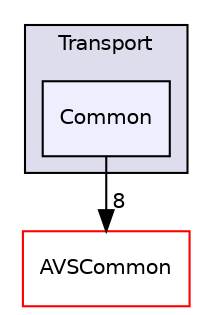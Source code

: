 digraph "/avs-cpp-sdk-tools/cm/autoCM_publicRepo/avs-device-sdk/ACL/test/Transport/Common" {
  compound=true
  node [ fontsize="10", fontname="Helvetica"];
  edge [ labelfontsize="10", labelfontname="Helvetica"];
  subgraph clusterdir_533d2869dc4e8069af67bd5b3d31045b {
    graph [ bgcolor="#ddddee", pencolor="black", label="Transport" fontname="Helvetica", fontsize="10", URL="dir_533d2869dc4e8069af67bd5b3d31045b.html"]
  dir_7a24da0acf1258287ecbabf59e534a08 [shape=box, label="Common", style="filled", fillcolor="#eeeeff", pencolor="black", URL="dir_7a24da0acf1258287ecbabf59e534a08.html"];
  }
  dir_13e65effb2bde530b17b3d5eefcd0266 [shape=box label="AVSCommon" fillcolor="white" style="filled" color="red" URL="dir_13e65effb2bde530b17b3d5eefcd0266.html"];
  dir_7a24da0acf1258287ecbabf59e534a08->dir_13e65effb2bde530b17b3d5eefcd0266 [headlabel="8", labeldistance=1.5 headhref="dir_000008_000009.html"];
}
